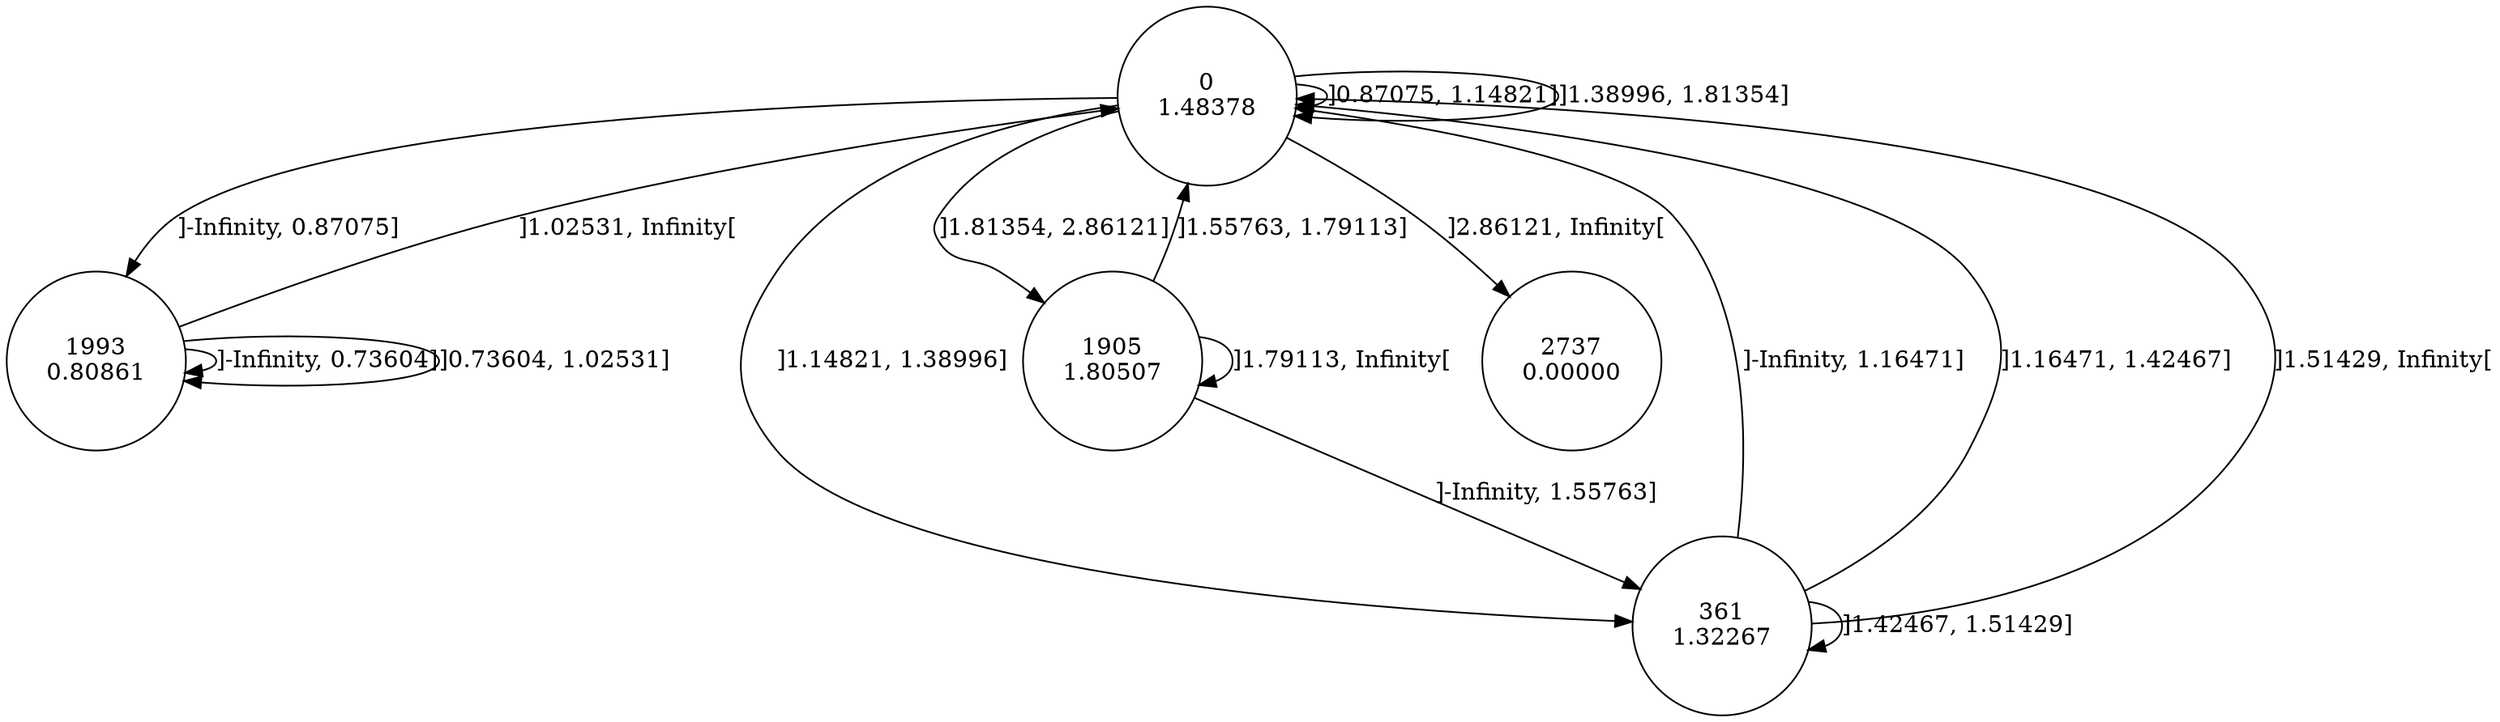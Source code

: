 digraph DFA {
0 [shape=circle, label="0\n1.48378"];
	0 -> 1993 [label="]-Infinity, 0.87075]"];
	0 -> 0 [label="]0.87075, 1.14821]"];
	0 -> 361 [label="]1.14821, 1.38996]"];
	0 -> 0 [label="]1.38996, 1.81354]"];
	0 -> 1905 [label="]1.81354, 2.86121]"];
	0 -> 2737 [label="]2.86121, Infinity["];
2737 [shape=circle, label="2737\n0.00000"];
1905 [shape=circle, label="1905\n1.80507"];
	1905 -> 361 [label="]-Infinity, 1.55763]"];
	1905 -> 0 [label="]1.55763, 1.79113]"];
	1905 -> 1905 [label="]1.79113, Infinity["];
361 [shape=circle, label="361\n1.32267"];
	361 -> 0 [label="]-Infinity, 1.16471]"];
	361 -> 0 [label="]1.16471, 1.42467]"];
	361 -> 361 [label="]1.42467, 1.51429]"];
	361 -> 0 [label="]1.51429, Infinity["];
1993 [shape=circle, label="1993\n0.80861"];
	1993 -> 1993 [label="]-Infinity, 0.73604]"];
	1993 -> 1993 [label="]0.73604, 1.02531]"];
	1993 -> 0 [label="]1.02531, Infinity["];
}